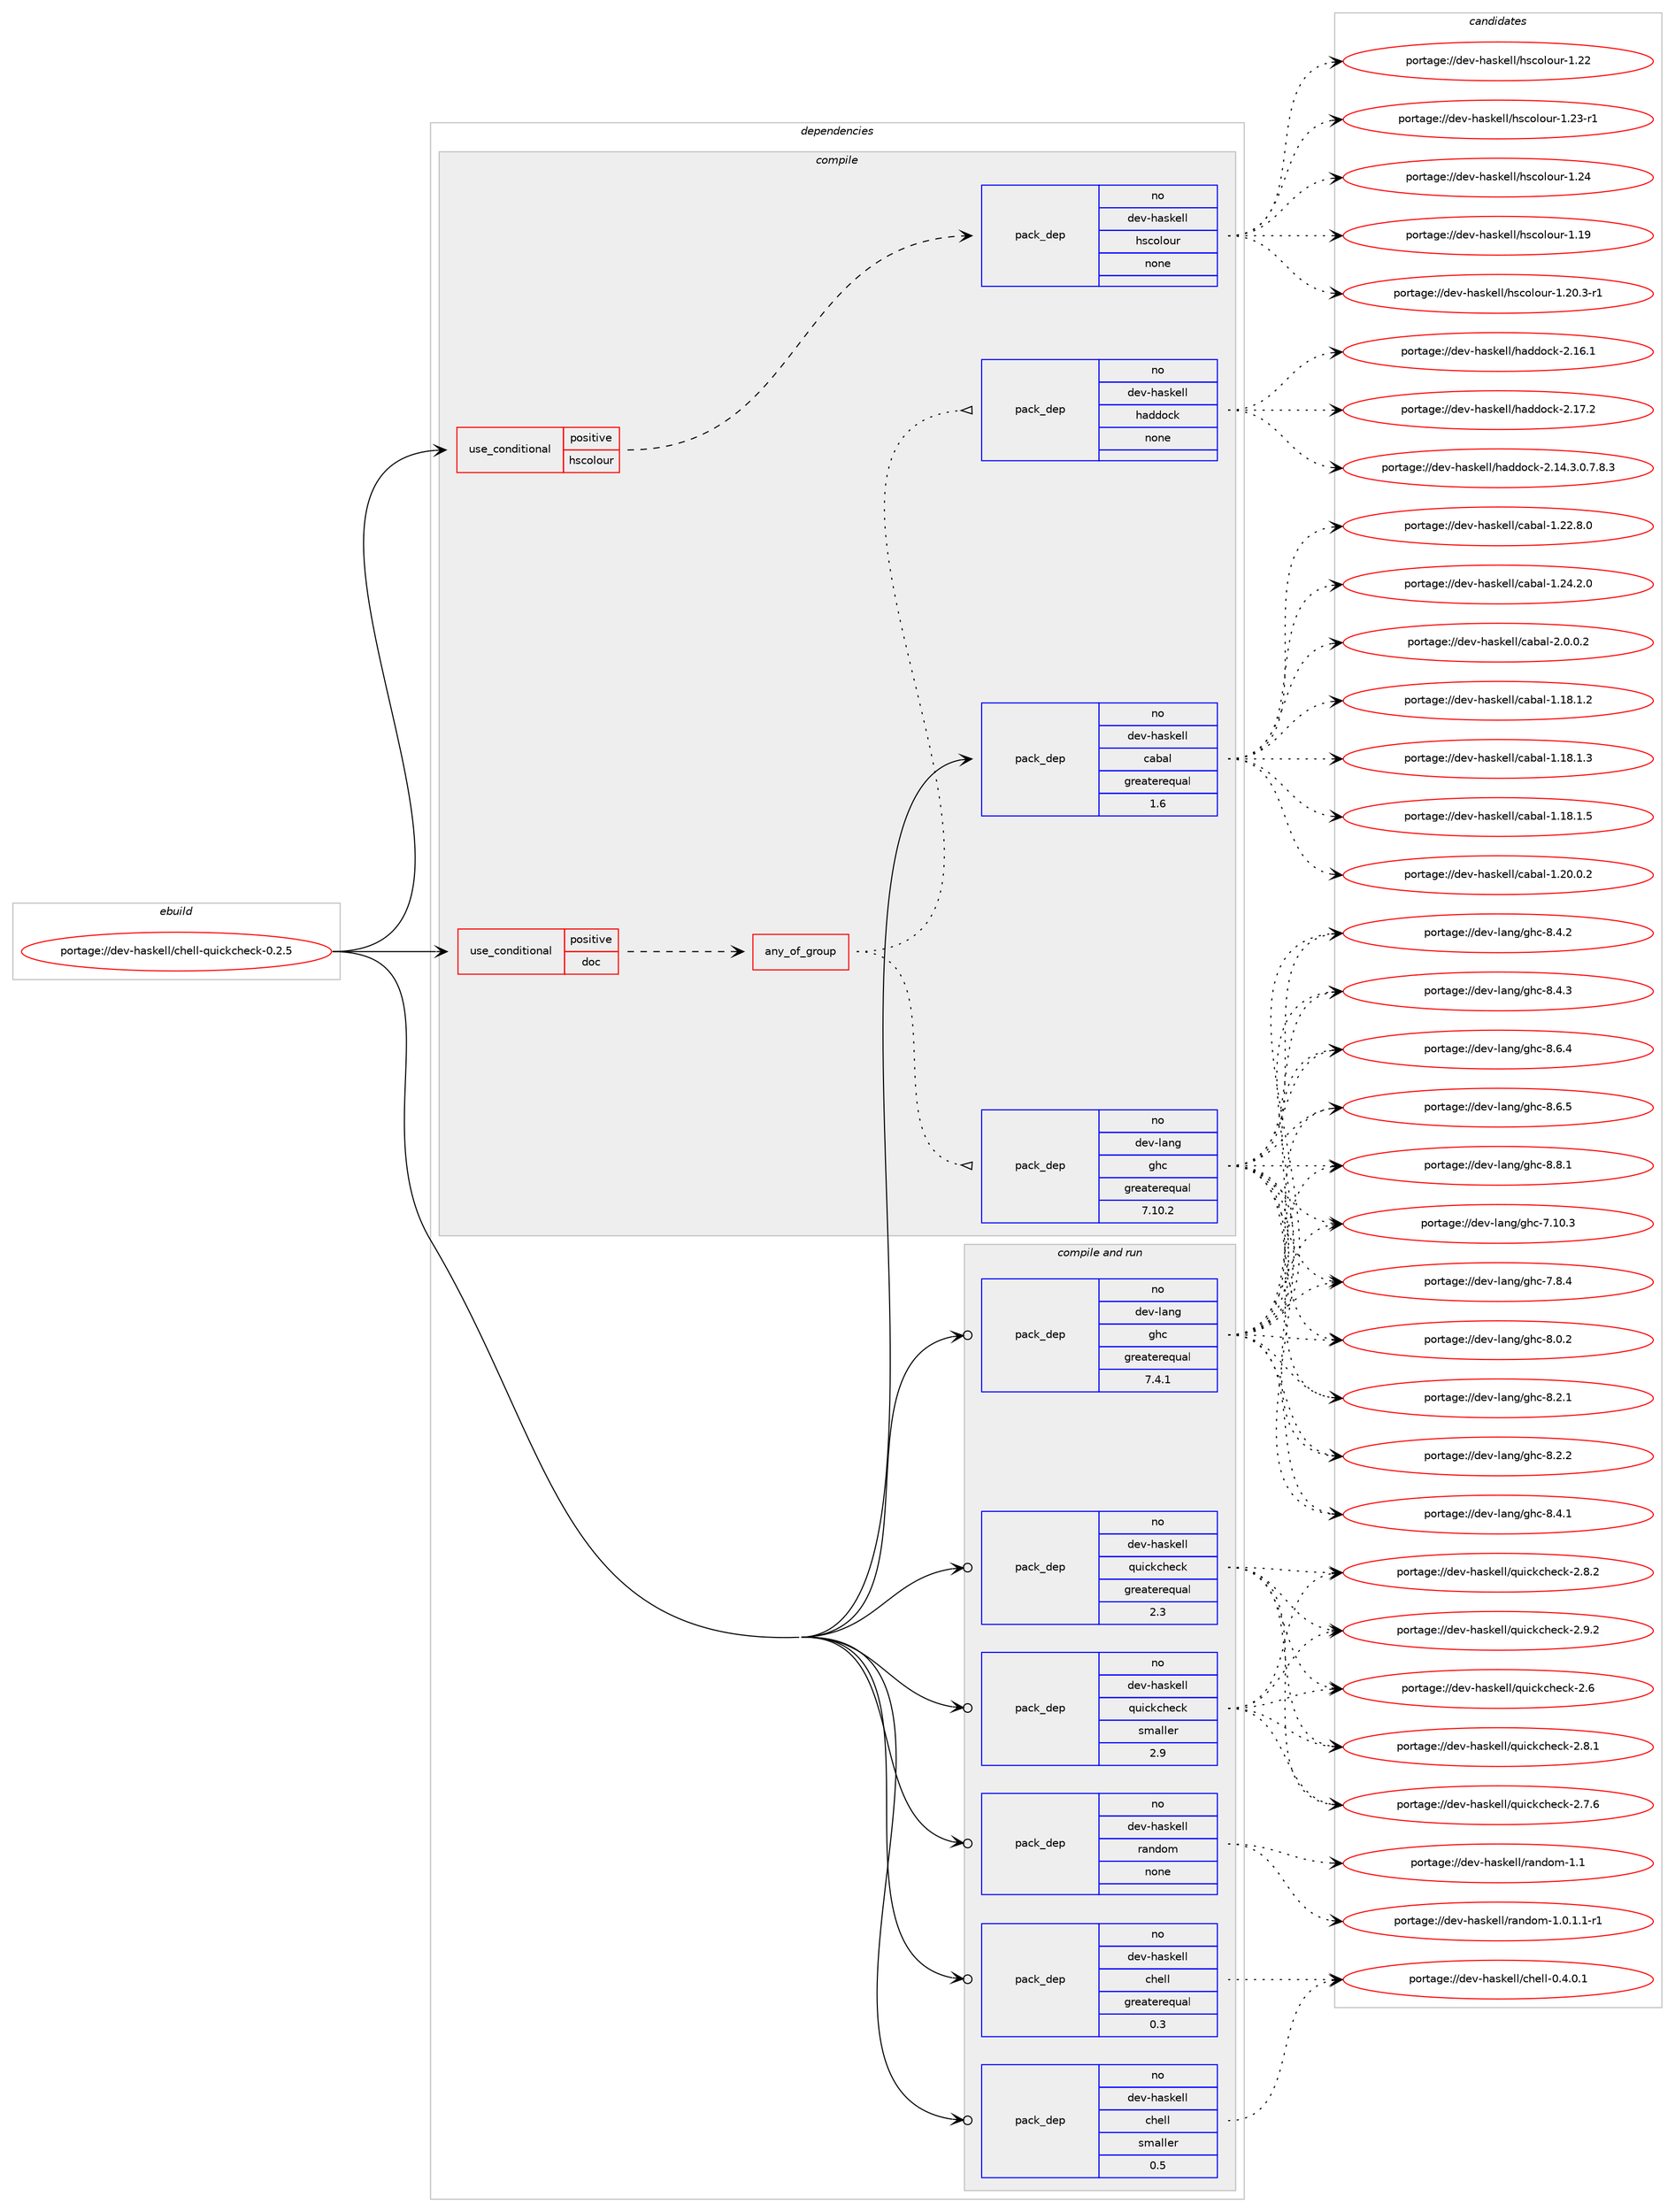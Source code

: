 digraph prolog {

# *************
# Graph options
# *************

newrank=true;
concentrate=true;
compound=true;
graph [rankdir=LR,fontname=Helvetica,fontsize=10,ranksep=1.5];#, ranksep=2.5, nodesep=0.2];
edge  [arrowhead=vee];
node  [fontname=Helvetica,fontsize=10];

# **********
# The ebuild
# **********

subgraph cluster_leftcol {
color=gray;
rank=same;
label=<<i>ebuild</i>>;
id [label="portage://dev-haskell/chell-quickcheck-0.2.5", color=red, width=4, href="../dev-haskell/chell-quickcheck-0.2.5.svg"];
}

# ****************
# The dependencies
# ****************

subgraph cluster_midcol {
color=gray;
label=<<i>dependencies</i>>;
subgraph cluster_compile {
fillcolor="#eeeeee";
style=filled;
label=<<i>compile</i>>;
subgraph cond14536 {
dependency64002 [label=<<TABLE BORDER="0" CELLBORDER="1" CELLSPACING="0" CELLPADDING="4"><TR><TD ROWSPAN="3" CELLPADDING="10">use_conditional</TD></TR><TR><TD>positive</TD></TR><TR><TD>doc</TD></TR></TABLE>>, shape=none, color=red];
subgraph any1441 {
dependency64003 [label=<<TABLE BORDER="0" CELLBORDER="1" CELLSPACING="0" CELLPADDING="4"><TR><TD CELLPADDING="10">any_of_group</TD></TR></TABLE>>, shape=none, color=red];subgraph pack47968 {
dependency64004 [label=<<TABLE BORDER="0" CELLBORDER="1" CELLSPACING="0" CELLPADDING="4" WIDTH="220"><TR><TD ROWSPAN="6" CELLPADDING="30">pack_dep</TD></TR><TR><TD WIDTH="110">no</TD></TR><TR><TD>dev-haskell</TD></TR><TR><TD>haddock</TD></TR><TR><TD>none</TD></TR><TR><TD></TD></TR></TABLE>>, shape=none, color=blue];
}
dependency64003:e -> dependency64004:w [weight=20,style="dotted",arrowhead="oinv"];
subgraph pack47969 {
dependency64005 [label=<<TABLE BORDER="0" CELLBORDER="1" CELLSPACING="0" CELLPADDING="4" WIDTH="220"><TR><TD ROWSPAN="6" CELLPADDING="30">pack_dep</TD></TR><TR><TD WIDTH="110">no</TD></TR><TR><TD>dev-lang</TD></TR><TR><TD>ghc</TD></TR><TR><TD>greaterequal</TD></TR><TR><TD>7.10.2</TD></TR></TABLE>>, shape=none, color=blue];
}
dependency64003:e -> dependency64005:w [weight=20,style="dotted",arrowhead="oinv"];
}
dependency64002:e -> dependency64003:w [weight=20,style="dashed",arrowhead="vee"];
}
id:e -> dependency64002:w [weight=20,style="solid",arrowhead="vee"];
subgraph cond14537 {
dependency64006 [label=<<TABLE BORDER="0" CELLBORDER="1" CELLSPACING="0" CELLPADDING="4"><TR><TD ROWSPAN="3" CELLPADDING="10">use_conditional</TD></TR><TR><TD>positive</TD></TR><TR><TD>hscolour</TD></TR></TABLE>>, shape=none, color=red];
subgraph pack47970 {
dependency64007 [label=<<TABLE BORDER="0" CELLBORDER="1" CELLSPACING="0" CELLPADDING="4" WIDTH="220"><TR><TD ROWSPAN="6" CELLPADDING="30">pack_dep</TD></TR><TR><TD WIDTH="110">no</TD></TR><TR><TD>dev-haskell</TD></TR><TR><TD>hscolour</TD></TR><TR><TD>none</TD></TR><TR><TD></TD></TR></TABLE>>, shape=none, color=blue];
}
dependency64006:e -> dependency64007:w [weight=20,style="dashed",arrowhead="vee"];
}
id:e -> dependency64006:w [weight=20,style="solid",arrowhead="vee"];
subgraph pack47971 {
dependency64008 [label=<<TABLE BORDER="0" CELLBORDER="1" CELLSPACING="0" CELLPADDING="4" WIDTH="220"><TR><TD ROWSPAN="6" CELLPADDING="30">pack_dep</TD></TR><TR><TD WIDTH="110">no</TD></TR><TR><TD>dev-haskell</TD></TR><TR><TD>cabal</TD></TR><TR><TD>greaterequal</TD></TR><TR><TD>1.6</TD></TR></TABLE>>, shape=none, color=blue];
}
id:e -> dependency64008:w [weight=20,style="solid",arrowhead="vee"];
}
subgraph cluster_compileandrun {
fillcolor="#eeeeee";
style=filled;
label=<<i>compile and run</i>>;
subgraph pack47972 {
dependency64009 [label=<<TABLE BORDER="0" CELLBORDER="1" CELLSPACING="0" CELLPADDING="4" WIDTH="220"><TR><TD ROWSPAN="6" CELLPADDING="30">pack_dep</TD></TR><TR><TD WIDTH="110">no</TD></TR><TR><TD>dev-haskell</TD></TR><TR><TD>chell</TD></TR><TR><TD>greaterequal</TD></TR><TR><TD>0.3</TD></TR></TABLE>>, shape=none, color=blue];
}
id:e -> dependency64009:w [weight=20,style="solid",arrowhead="odotvee"];
subgraph pack47973 {
dependency64010 [label=<<TABLE BORDER="0" CELLBORDER="1" CELLSPACING="0" CELLPADDING="4" WIDTH="220"><TR><TD ROWSPAN="6" CELLPADDING="30">pack_dep</TD></TR><TR><TD WIDTH="110">no</TD></TR><TR><TD>dev-haskell</TD></TR><TR><TD>chell</TD></TR><TR><TD>smaller</TD></TR><TR><TD>0.5</TD></TR></TABLE>>, shape=none, color=blue];
}
id:e -> dependency64010:w [weight=20,style="solid",arrowhead="odotvee"];
subgraph pack47974 {
dependency64011 [label=<<TABLE BORDER="0" CELLBORDER="1" CELLSPACING="0" CELLPADDING="4" WIDTH="220"><TR><TD ROWSPAN="6" CELLPADDING="30">pack_dep</TD></TR><TR><TD WIDTH="110">no</TD></TR><TR><TD>dev-haskell</TD></TR><TR><TD>quickcheck</TD></TR><TR><TD>greaterequal</TD></TR><TR><TD>2.3</TD></TR></TABLE>>, shape=none, color=blue];
}
id:e -> dependency64011:w [weight=20,style="solid",arrowhead="odotvee"];
subgraph pack47975 {
dependency64012 [label=<<TABLE BORDER="0" CELLBORDER="1" CELLSPACING="0" CELLPADDING="4" WIDTH="220"><TR><TD ROWSPAN="6" CELLPADDING="30">pack_dep</TD></TR><TR><TD WIDTH="110">no</TD></TR><TR><TD>dev-haskell</TD></TR><TR><TD>quickcheck</TD></TR><TR><TD>smaller</TD></TR><TR><TD>2.9</TD></TR></TABLE>>, shape=none, color=blue];
}
id:e -> dependency64012:w [weight=20,style="solid",arrowhead="odotvee"];
subgraph pack47976 {
dependency64013 [label=<<TABLE BORDER="0" CELLBORDER="1" CELLSPACING="0" CELLPADDING="4" WIDTH="220"><TR><TD ROWSPAN="6" CELLPADDING="30">pack_dep</TD></TR><TR><TD WIDTH="110">no</TD></TR><TR><TD>dev-haskell</TD></TR><TR><TD>random</TD></TR><TR><TD>none</TD></TR><TR><TD></TD></TR></TABLE>>, shape=none, color=blue];
}
id:e -> dependency64013:w [weight=20,style="solid",arrowhead="odotvee"];
subgraph pack47977 {
dependency64014 [label=<<TABLE BORDER="0" CELLBORDER="1" CELLSPACING="0" CELLPADDING="4" WIDTH="220"><TR><TD ROWSPAN="6" CELLPADDING="30">pack_dep</TD></TR><TR><TD WIDTH="110">no</TD></TR><TR><TD>dev-lang</TD></TR><TR><TD>ghc</TD></TR><TR><TD>greaterequal</TD></TR><TR><TD>7.4.1</TD></TR></TABLE>>, shape=none, color=blue];
}
id:e -> dependency64014:w [weight=20,style="solid",arrowhead="odotvee"];
}
subgraph cluster_run {
fillcolor="#eeeeee";
style=filled;
label=<<i>run</i>>;
}
}

# **************
# The candidates
# **************

subgraph cluster_choices {
rank=same;
color=gray;
label=<<i>candidates</i>>;

subgraph choice47968 {
color=black;
nodesep=1;
choiceportage1001011184510497115107101108108471049710010011199107455046495246514648465546564651 [label="portage://dev-haskell/haddock-2.14.3.0.7.8.3", color=red, width=4,href="../dev-haskell/haddock-2.14.3.0.7.8.3.svg"];
choiceportage100101118451049711510710110810847104971001001119910745504649544649 [label="portage://dev-haskell/haddock-2.16.1", color=red, width=4,href="../dev-haskell/haddock-2.16.1.svg"];
choiceportage100101118451049711510710110810847104971001001119910745504649554650 [label="portage://dev-haskell/haddock-2.17.2", color=red, width=4,href="../dev-haskell/haddock-2.17.2.svg"];
dependency64004:e -> choiceportage1001011184510497115107101108108471049710010011199107455046495246514648465546564651:w [style=dotted,weight="100"];
dependency64004:e -> choiceportage100101118451049711510710110810847104971001001119910745504649544649:w [style=dotted,weight="100"];
dependency64004:e -> choiceportage100101118451049711510710110810847104971001001119910745504649554650:w [style=dotted,weight="100"];
}
subgraph choice47969 {
color=black;
nodesep=1;
choiceportage1001011184510897110103471031049945554649484651 [label="portage://dev-lang/ghc-7.10.3", color=red, width=4,href="../dev-lang/ghc-7.10.3.svg"];
choiceportage10010111845108971101034710310499455546564652 [label="portage://dev-lang/ghc-7.8.4", color=red, width=4,href="../dev-lang/ghc-7.8.4.svg"];
choiceportage10010111845108971101034710310499455646484650 [label="portage://dev-lang/ghc-8.0.2", color=red, width=4,href="../dev-lang/ghc-8.0.2.svg"];
choiceportage10010111845108971101034710310499455646504649 [label="portage://dev-lang/ghc-8.2.1", color=red, width=4,href="../dev-lang/ghc-8.2.1.svg"];
choiceportage10010111845108971101034710310499455646504650 [label="portage://dev-lang/ghc-8.2.2", color=red, width=4,href="../dev-lang/ghc-8.2.2.svg"];
choiceportage10010111845108971101034710310499455646524649 [label="portage://dev-lang/ghc-8.4.1", color=red, width=4,href="../dev-lang/ghc-8.4.1.svg"];
choiceportage10010111845108971101034710310499455646524650 [label="portage://dev-lang/ghc-8.4.2", color=red, width=4,href="../dev-lang/ghc-8.4.2.svg"];
choiceportage10010111845108971101034710310499455646524651 [label="portage://dev-lang/ghc-8.4.3", color=red, width=4,href="../dev-lang/ghc-8.4.3.svg"];
choiceportage10010111845108971101034710310499455646544652 [label="portage://dev-lang/ghc-8.6.4", color=red, width=4,href="../dev-lang/ghc-8.6.4.svg"];
choiceportage10010111845108971101034710310499455646544653 [label="portage://dev-lang/ghc-8.6.5", color=red, width=4,href="../dev-lang/ghc-8.6.5.svg"];
choiceportage10010111845108971101034710310499455646564649 [label="portage://dev-lang/ghc-8.8.1", color=red, width=4,href="../dev-lang/ghc-8.8.1.svg"];
dependency64005:e -> choiceportage1001011184510897110103471031049945554649484651:w [style=dotted,weight="100"];
dependency64005:e -> choiceportage10010111845108971101034710310499455546564652:w [style=dotted,weight="100"];
dependency64005:e -> choiceportage10010111845108971101034710310499455646484650:w [style=dotted,weight="100"];
dependency64005:e -> choiceportage10010111845108971101034710310499455646504649:w [style=dotted,weight="100"];
dependency64005:e -> choiceportage10010111845108971101034710310499455646504650:w [style=dotted,weight="100"];
dependency64005:e -> choiceportage10010111845108971101034710310499455646524649:w [style=dotted,weight="100"];
dependency64005:e -> choiceportage10010111845108971101034710310499455646524650:w [style=dotted,weight="100"];
dependency64005:e -> choiceportage10010111845108971101034710310499455646524651:w [style=dotted,weight="100"];
dependency64005:e -> choiceportage10010111845108971101034710310499455646544652:w [style=dotted,weight="100"];
dependency64005:e -> choiceportage10010111845108971101034710310499455646544653:w [style=dotted,weight="100"];
dependency64005:e -> choiceportage10010111845108971101034710310499455646564649:w [style=dotted,weight="100"];
}
subgraph choice47970 {
color=black;
nodesep=1;
choiceportage100101118451049711510710110810847104115991111081111171144549464957 [label="portage://dev-haskell/hscolour-1.19", color=red, width=4,href="../dev-haskell/hscolour-1.19.svg"];
choiceportage10010111845104971151071011081084710411599111108111117114454946504846514511449 [label="portage://dev-haskell/hscolour-1.20.3-r1", color=red, width=4,href="../dev-haskell/hscolour-1.20.3-r1.svg"];
choiceportage100101118451049711510710110810847104115991111081111171144549465050 [label="portage://dev-haskell/hscolour-1.22", color=red, width=4,href="../dev-haskell/hscolour-1.22.svg"];
choiceportage1001011184510497115107101108108471041159911110811111711445494650514511449 [label="portage://dev-haskell/hscolour-1.23-r1", color=red, width=4,href="../dev-haskell/hscolour-1.23-r1.svg"];
choiceportage100101118451049711510710110810847104115991111081111171144549465052 [label="portage://dev-haskell/hscolour-1.24", color=red, width=4,href="../dev-haskell/hscolour-1.24.svg"];
dependency64007:e -> choiceportage100101118451049711510710110810847104115991111081111171144549464957:w [style=dotted,weight="100"];
dependency64007:e -> choiceportage10010111845104971151071011081084710411599111108111117114454946504846514511449:w [style=dotted,weight="100"];
dependency64007:e -> choiceportage100101118451049711510710110810847104115991111081111171144549465050:w [style=dotted,weight="100"];
dependency64007:e -> choiceportage1001011184510497115107101108108471041159911110811111711445494650514511449:w [style=dotted,weight="100"];
dependency64007:e -> choiceportage100101118451049711510710110810847104115991111081111171144549465052:w [style=dotted,weight="100"];
}
subgraph choice47971 {
color=black;
nodesep=1;
choiceportage10010111845104971151071011081084799979897108454946495646494650 [label="portage://dev-haskell/cabal-1.18.1.2", color=red, width=4,href="../dev-haskell/cabal-1.18.1.2.svg"];
choiceportage10010111845104971151071011081084799979897108454946495646494651 [label="portage://dev-haskell/cabal-1.18.1.3", color=red, width=4,href="../dev-haskell/cabal-1.18.1.3.svg"];
choiceportage10010111845104971151071011081084799979897108454946495646494653 [label="portage://dev-haskell/cabal-1.18.1.5", color=red, width=4,href="../dev-haskell/cabal-1.18.1.5.svg"];
choiceportage10010111845104971151071011081084799979897108454946504846484650 [label="portage://dev-haskell/cabal-1.20.0.2", color=red, width=4,href="../dev-haskell/cabal-1.20.0.2.svg"];
choiceportage10010111845104971151071011081084799979897108454946505046564648 [label="portage://dev-haskell/cabal-1.22.8.0", color=red, width=4,href="../dev-haskell/cabal-1.22.8.0.svg"];
choiceportage10010111845104971151071011081084799979897108454946505246504648 [label="portage://dev-haskell/cabal-1.24.2.0", color=red, width=4,href="../dev-haskell/cabal-1.24.2.0.svg"];
choiceportage100101118451049711510710110810847999798971084550464846484650 [label="portage://dev-haskell/cabal-2.0.0.2", color=red, width=4,href="../dev-haskell/cabal-2.0.0.2.svg"];
dependency64008:e -> choiceportage10010111845104971151071011081084799979897108454946495646494650:w [style=dotted,weight="100"];
dependency64008:e -> choiceportage10010111845104971151071011081084799979897108454946495646494651:w [style=dotted,weight="100"];
dependency64008:e -> choiceportage10010111845104971151071011081084799979897108454946495646494653:w [style=dotted,weight="100"];
dependency64008:e -> choiceportage10010111845104971151071011081084799979897108454946504846484650:w [style=dotted,weight="100"];
dependency64008:e -> choiceportage10010111845104971151071011081084799979897108454946505046564648:w [style=dotted,weight="100"];
dependency64008:e -> choiceportage10010111845104971151071011081084799979897108454946505246504648:w [style=dotted,weight="100"];
dependency64008:e -> choiceportage100101118451049711510710110810847999798971084550464846484650:w [style=dotted,weight="100"];
}
subgraph choice47972 {
color=black;
nodesep=1;
choiceportage100101118451049711510710110810847991041011081084548465246484649 [label="portage://dev-haskell/chell-0.4.0.1", color=red, width=4,href="../dev-haskell/chell-0.4.0.1.svg"];
dependency64009:e -> choiceportage100101118451049711510710110810847991041011081084548465246484649:w [style=dotted,weight="100"];
}
subgraph choice47973 {
color=black;
nodesep=1;
choiceportage100101118451049711510710110810847991041011081084548465246484649 [label="portage://dev-haskell/chell-0.4.0.1", color=red, width=4,href="../dev-haskell/chell-0.4.0.1.svg"];
dependency64010:e -> choiceportage100101118451049711510710110810847991041011081084548465246484649:w [style=dotted,weight="100"];
}
subgraph choice47974 {
color=black;
nodesep=1;
choiceportage10010111845104971151071011081084711311710599107991041019910745504654 [label="portage://dev-haskell/quickcheck-2.6", color=red, width=4,href="../dev-haskell/quickcheck-2.6.svg"];
choiceportage100101118451049711510710110810847113117105991079910410199107455046554654 [label="portage://dev-haskell/quickcheck-2.7.6", color=red, width=4,href="../dev-haskell/quickcheck-2.7.6.svg"];
choiceportage100101118451049711510710110810847113117105991079910410199107455046564649 [label="portage://dev-haskell/quickcheck-2.8.1", color=red, width=4,href="../dev-haskell/quickcheck-2.8.1.svg"];
choiceportage100101118451049711510710110810847113117105991079910410199107455046564650 [label="portage://dev-haskell/quickcheck-2.8.2", color=red, width=4,href="../dev-haskell/quickcheck-2.8.2.svg"];
choiceportage100101118451049711510710110810847113117105991079910410199107455046574650 [label="portage://dev-haskell/quickcheck-2.9.2", color=red, width=4,href="../dev-haskell/quickcheck-2.9.2.svg"];
dependency64011:e -> choiceportage10010111845104971151071011081084711311710599107991041019910745504654:w [style=dotted,weight="100"];
dependency64011:e -> choiceportage100101118451049711510710110810847113117105991079910410199107455046554654:w [style=dotted,weight="100"];
dependency64011:e -> choiceportage100101118451049711510710110810847113117105991079910410199107455046564649:w [style=dotted,weight="100"];
dependency64011:e -> choiceportage100101118451049711510710110810847113117105991079910410199107455046564650:w [style=dotted,weight="100"];
dependency64011:e -> choiceportage100101118451049711510710110810847113117105991079910410199107455046574650:w [style=dotted,weight="100"];
}
subgraph choice47975 {
color=black;
nodesep=1;
choiceportage10010111845104971151071011081084711311710599107991041019910745504654 [label="portage://dev-haskell/quickcheck-2.6", color=red, width=4,href="../dev-haskell/quickcheck-2.6.svg"];
choiceportage100101118451049711510710110810847113117105991079910410199107455046554654 [label="portage://dev-haskell/quickcheck-2.7.6", color=red, width=4,href="../dev-haskell/quickcheck-2.7.6.svg"];
choiceportage100101118451049711510710110810847113117105991079910410199107455046564649 [label="portage://dev-haskell/quickcheck-2.8.1", color=red, width=4,href="../dev-haskell/quickcheck-2.8.1.svg"];
choiceportage100101118451049711510710110810847113117105991079910410199107455046564650 [label="portage://dev-haskell/quickcheck-2.8.2", color=red, width=4,href="../dev-haskell/quickcheck-2.8.2.svg"];
choiceportage100101118451049711510710110810847113117105991079910410199107455046574650 [label="portage://dev-haskell/quickcheck-2.9.2", color=red, width=4,href="../dev-haskell/quickcheck-2.9.2.svg"];
dependency64012:e -> choiceportage10010111845104971151071011081084711311710599107991041019910745504654:w [style=dotted,weight="100"];
dependency64012:e -> choiceportage100101118451049711510710110810847113117105991079910410199107455046554654:w [style=dotted,weight="100"];
dependency64012:e -> choiceportage100101118451049711510710110810847113117105991079910410199107455046564649:w [style=dotted,weight="100"];
dependency64012:e -> choiceportage100101118451049711510710110810847113117105991079910410199107455046564650:w [style=dotted,weight="100"];
dependency64012:e -> choiceportage100101118451049711510710110810847113117105991079910410199107455046574650:w [style=dotted,weight="100"];
}
subgraph choice47976 {
color=black;
nodesep=1;
choiceportage1001011184510497115107101108108471149711010011110945494648464946494511449 [label="portage://dev-haskell/random-1.0.1.1-r1", color=red, width=4,href="../dev-haskell/random-1.0.1.1-r1.svg"];
choiceportage1001011184510497115107101108108471149711010011110945494649 [label="portage://dev-haskell/random-1.1", color=red, width=4,href="../dev-haskell/random-1.1.svg"];
dependency64013:e -> choiceportage1001011184510497115107101108108471149711010011110945494648464946494511449:w [style=dotted,weight="100"];
dependency64013:e -> choiceportage1001011184510497115107101108108471149711010011110945494649:w [style=dotted,weight="100"];
}
subgraph choice47977 {
color=black;
nodesep=1;
choiceportage1001011184510897110103471031049945554649484651 [label="portage://dev-lang/ghc-7.10.3", color=red, width=4,href="../dev-lang/ghc-7.10.3.svg"];
choiceportage10010111845108971101034710310499455546564652 [label="portage://dev-lang/ghc-7.8.4", color=red, width=4,href="../dev-lang/ghc-7.8.4.svg"];
choiceportage10010111845108971101034710310499455646484650 [label="portage://dev-lang/ghc-8.0.2", color=red, width=4,href="../dev-lang/ghc-8.0.2.svg"];
choiceportage10010111845108971101034710310499455646504649 [label="portage://dev-lang/ghc-8.2.1", color=red, width=4,href="../dev-lang/ghc-8.2.1.svg"];
choiceportage10010111845108971101034710310499455646504650 [label="portage://dev-lang/ghc-8.2.2", color=red, width=4,href="../dev-lang/ghc-8.2.2.svg"];
choiceportage10010111845108971101034710310499455646524649 [label="portage://dev-lang/ghc-8.4.1", color=red, width=4,href="../dev-lang/ghc-8.4.1.svg"];
choiceportage10010111845108971101034710310499455646524650 [label="portage://dev-lang/ghc-8.4.2", color=red, width=4,href="../dev-lang/ghc-8.4.2.svg"];
choiceportage10010111845108971101034710310499455646524651 [label="portage://dev-lang/ghc-8.4.3", color=red, width=4,href="../dev-lang/ghc-8.4.3.svg"];
choiceportage10010111845108971101034710310499455646544652 [label="portage://dev-lang/ghc-8.6.4", color=red, width=4,href="../dev-lang/ghc-8.6.4.svg"];
choiceportage10010111845108971101034710310499455646544653 [label="portage://dev-lang/ghc-8.6.5", color=red, width=4,href="../dev-lang/ghc-8.6.5.svg"];
choiceportage10010111845108971101034710310499455646564649 [label="portage://dev-lang/ghc-8.8.1", color=red, width=4,href="../dev-lang/ghc-8.8.1.svg"];
dependency64014:e -> choiceportage1001011184510897110103471031049945554649484651:w [style=dotted,weight="100"];
dependency64014:e -> choiceportage10010111845108971101034710310499455546564652:w [style=dotted,weight="100"];
dependency64014:e -> choiceportage10010111845108971101034710310499455646484650:w [style=dotted,weight="100"];
dependency64014:e -> choiceportage10010111845108971101034710310499455646504649:w [style=dotted,weight="100"];
dependency64014:e -> choiceportage10010111845108971101034710310499455646504650:w [style=dotted,weight="100"];
dependency64014:e -> choiceportage10010111845108971101034710310499455646524649:w [style=dotted,weight="100"];
dependency64014:e -> choiceportage10010111845108971101034710310499455646524650:w [style=dotted,weight="100"];
dependency64014:e -> choiceportage10010111845108971101034710310499455646524651:w [style=dotted,weight="100"];
dependency64014:e -> choiceportage10010111845108971101034710310499455646544652:w [style=dotted,weight="100"];
dependency64014:e -> choiceportage10010111845108971101034710310499455646544653:w [style=dotted,weight="100"];
dependency64014:e -> choiceportage10010111845108971101034710310499455646564649:w [style=dotted,weight="100"];
}
}

}
